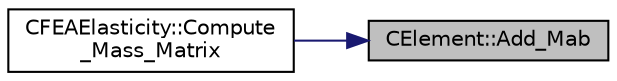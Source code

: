 digraph "CElement::Add_Mab"
{
 // LATEX_PDF_SIZE
  edge [fontname="Helvetica",fontsize="10",labelfontname="Helvetica",labelfontsize="10"];
  node [fontname="Helvetica",fontsize="10",shape=record];
  rankdir="RL";
  Node1 [label="CElement::Add_Mab",height=0.2,width=0.4,color="black", fillcolor="grey75", style="filled", fontcolor="black",tooltip="Add the value of the diagonal term for the mass matrix."];
  Node1 -> Node2 [dir="back",color="midnightblue",fontsize="10",style="solid",fontname="Helvetica"];
  Node2 [label="CFEAElasticity::Compute\l_Mass_Matrix",height=0.2,width=0.4,color="black", fillcolor="white", style="filled",URL="$classCFEAElasticity.html#aa915d6053f8f7ea785ce4a44033b3c18",tooltip="Build the mass matrix of an element."];
}
